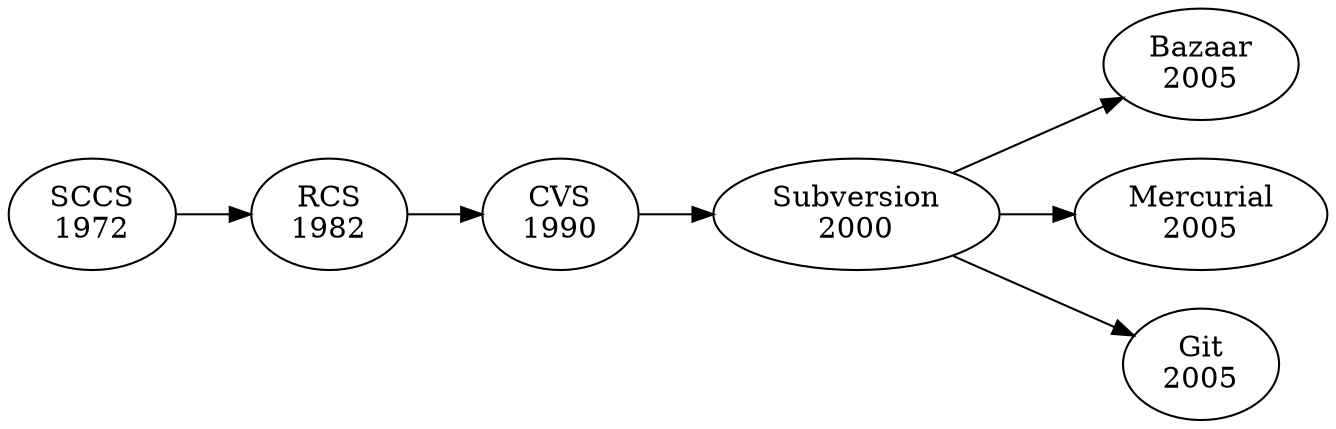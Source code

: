 digraph G {
  rankdir=LR
  
  "SCCS\n1972" -> "RCS\n1982"
  "RCS\n1982" -> "CVS\n1990"
  "CVS\n1990" -> "Subversion\n2000"
  
  "Subversion\n2000" -> "Bazaar\n2005"
  "Subversion\n2000" -> "Mercurial\n2005"
  "Subversion\n2000" -> "Git\n2005"
}
